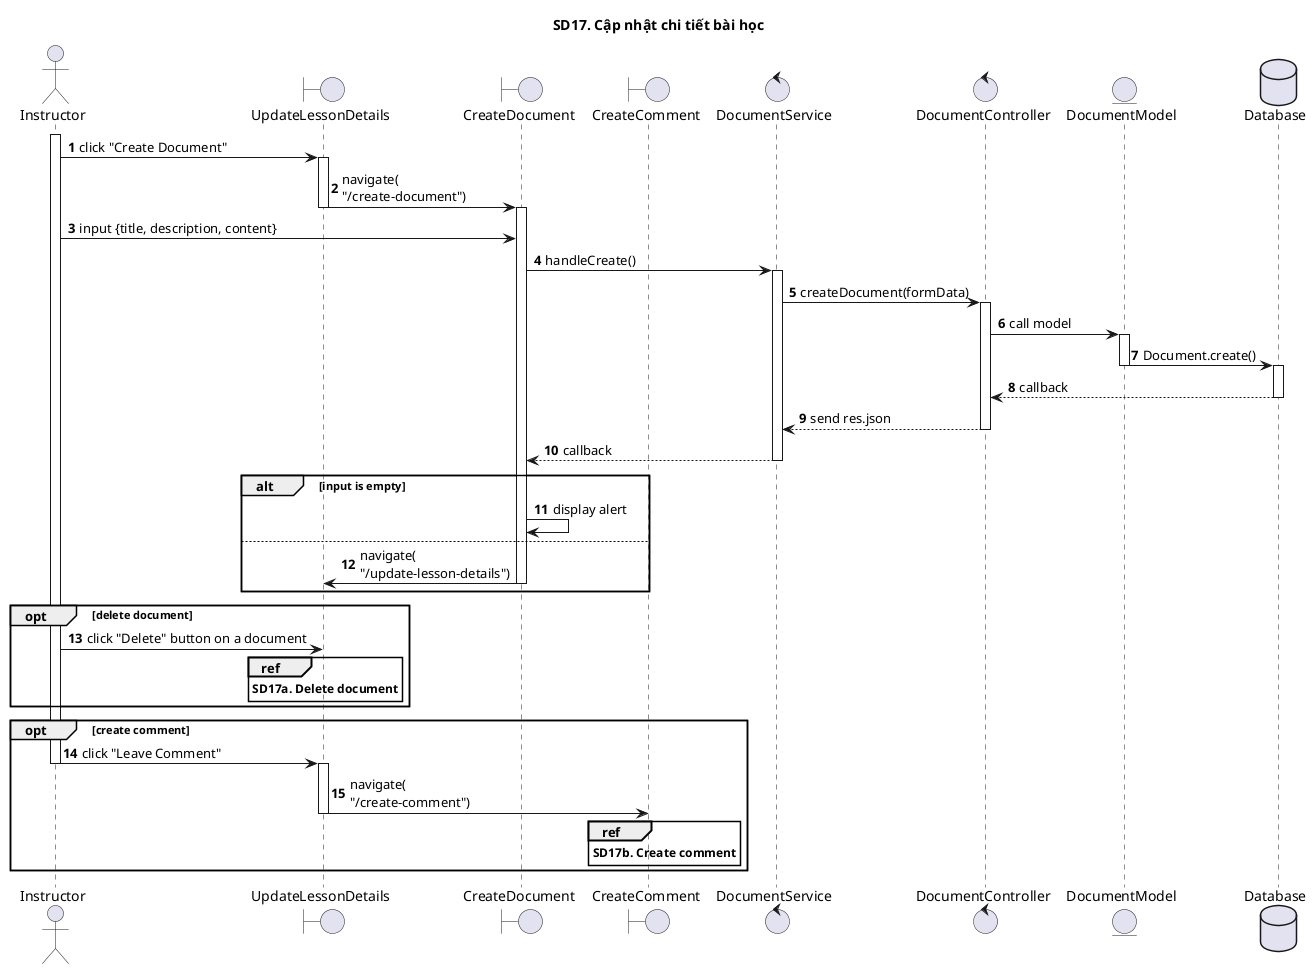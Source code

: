 @startuml SQ

autonumber

title SD17. Cập nhật chi tiết bài học

actor "Instructor"
boundary "UpdateLessonDetails"
boundary "CreateDocument"
boundary "CreateComment"
control "DocumentService"
control "DocumentController"
entity "DocumentModel"
database "Database" as Database
activate Instructor
Instructor -> UpdateLessonDetails: click "Create Document"
activate UpdateLessonDetails
UpdateLessonDetails -> CreateDocument: navigate(\n"/create-document")
deactivate UpdateLessonDetails
activate CreateDocument
Instructor -> CreateDocument: input {title, description, content}
CreateDocument -> DocumentService: handleCreate()
activate DocumentService
DocumentService -> DocumentController: createDocument(formData)
activate DocumentController
DocumentController -> DocumentModel: call model
activate DocumentModel
DocumentModel -> Database: Document.create()
deactivate DocumentModel
activate Database
Database --> DocumentController: callback
deactivate Database
DocumentController --> DocumentService: send res.json
deactivate DocumentController
DocumentService --> CreateDocument: callback
deactivate DocumentService

alt input is empty
CreateDocument -> CreateDocument: display alert
else
CreateDocument -> UpdateLessonDetails: navigate(\n"/update-lesson-details")
deactivate CreateDocument
end

opt delete document
Instructor -> UpdateLessonDetails: click "Delete" button on a document
ref over UpdateLessonDetails
**SD17a. Delete document**
end ref
end

opt create comment
Instructor -> UpdateLessonDetails: click "Leave Comment"
deactivate Instructor
activate UpdateLessonDetails
UpdateLessonDetails -> CreateComment: navigate(\n"/create-comment")
deactivate UpdateLessonDetails
ref over CreateComment
**SD17b. Create comment**
end ref
end
@enduml
